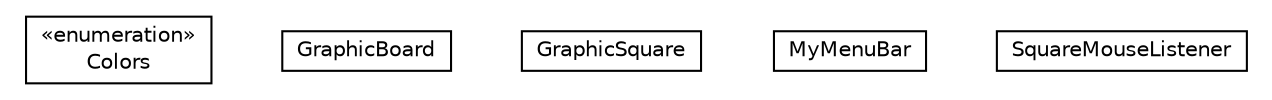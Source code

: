 #!/usr/local/bin/dot
#
# Class diagram 
# Generated by UMLGraph version 5.1 (http://www.umlgraph.org/)
#

digraph G {
	edge [fontname="Helvetica",fontsize=10,labelfontname="Helvetica",labelfontsize=10];
	node [fontname="Helvetica",fontsize=10,shape=plaintext];
	nodesep=0.25;
	ranksep=0.5;
	// edu.proz.checkers.client.view.Colors
	c334 [label=<<table title="edu.proz.checkers.client.view.Colors" border="0" cellborder="1" cellspacing="0" cellpadding="2" port="p" href="./Colors.html">
		<tr><td><table border="0" cellspacing="0" cellpadding="1">
<tr><td align="center" balign="center"> &#171;enumeration&#187; </td></tr>
<tr><td align="center" balign="center"> Colors </td></tr>
		</table></td></tr>
		</table>>, fontname="Helvetica", fontcolor="black", fontsize=10.0];
	// edu.proz.checkers.client.view.GraphicBoard
	c335 [label=<<table title="edu.proz.checkers.client.view.GraphicBoard" border="0" cellborder="1" cellspacing="0" cellpadding="2" port="p" href="./GraphicBoard.html">
		<tr><td><table border="0" cellspacing="0" cellpadding="1">
<tr><td align="center" balign="center"> GraphicBoard </td></tr>
		</table></td></tr>
		</table>>, fontname="Helvetica", fontcolor="black", fontsize=10.0];
	// edu.proz.checkers.client.view.GraphicSquare
	c336 [label=<<table title="edu.proz.checkers.client.view.GraphicSquare" border="0" cellborder="1" cellspacing="0" cellpadding="2" port="p" href="./GraphicSquare.html">
		<tr><td><table border="0" cellspacing="0" cellpadding="1">
<tr><td align="center" balign="center"> GraphicSquare </td></tr>
		</table></td></tr>
		</table>>, fontname="Helvetica", fontcolor="black", fontsize=10.0];
	// edu.proz.checkers.client.view.MyMenuBar
	c337 [label=<<table title="edu.proz.checkers.client.view.MyMenuBar" border="0" cellborder="1" cellspacing="0" cellpadding="2" port="p" href="./MyMenuBar.html">
		<tr><td><table border="0" cellspacing="0" cellpadding="1">
<tr><td align="center" balign="center"> MyMenuBar </td></tr>
		</table></td></tr>
		</table>>, fontname="Helvetica", fontcolor="black", fontsize=10.0];
	// edu.proz.checkers.client.view.SquareMouseListener
	c338 [label=<<table title="edu.proz.checkers.client.view.SquareMouseListener" border="0" cellborder="1" cellspacing="0" cellpadding="2" port="p" href="./SquareMouseListener.html">
		<tr><td><table border="0" cellspacing="0" cellpadding="1">
<tr><td align="center" balign="center"> SquareMouseListener </td></tr>
		</table></td></tr>
		</table>>, fontname="Helvetica", fontcolor="black", fontsize=10.0];
}

